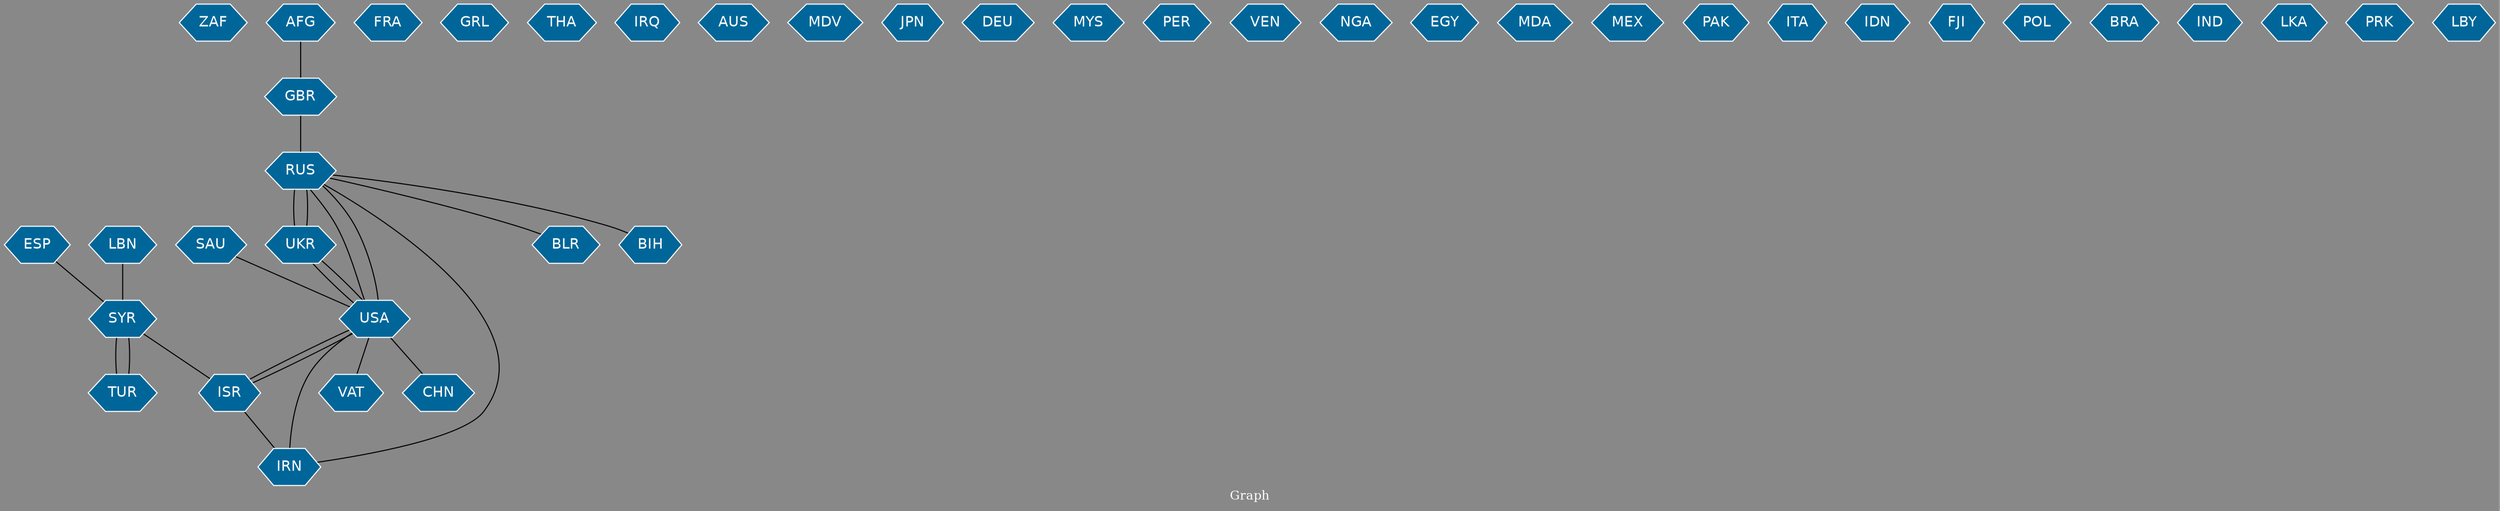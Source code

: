 // Countries together in item graph
graph {
	graph [bgcolor="#888888" fontcolor=white fontsize=12 label="Graph" outputorder=edgesfirst overlap=prism]
	node [color=white fillcolor="#006699" fontcolor=white fontname=Helvetica shape=hexagon style=filled]
	edge [arrowhead=open color=black fontcolor=white fontname=Courier fontsize=12]
		ZAF [label=ZAF]
		RUS [label=RUS]
		GBR [label=GBR]
		FRA [label=FRA]
		GRL [label=GRL]
		UKR [label=UKR]
		USA [label=USA]
		IRN [label=IRN]
		THA [label=THA]
		SYR [label=SYR]
		IRQ [label=IRQ]
		TUR [label=TUR]
		VAT [label=VAT]
		ISR [label=ISR]
		CHN [label=CHN]
		ESP [label=ESP]
		AUS [label=AUS]
		SAU [label=SAU]
		MDV [label=MDV]
		AFG [label=AFG]
		JPN [label=JPN]
		DEU [label=DEU]
		MYS [label=MYS]
		PER [label=PER]
		VEN [label=VEN]
		NGA [label=NGA]
		EGY [label=EGY]
		MDA [label=MDA]
		MEX [label=MEX]
		BLR [label=BLR]
		PAK [label=PAK]
		LBN [label=LBN]
		ITA [label=ITA]
		IDN [label=IDN]
		BIH [label=BIH]
		FJI [label=FJI]
		POL [label=POL]
		BRA [label=BRA]
		IND [label=IND]
		LKA [label=LKA]
		PRK [label=PRK]
		LBY [label=LBY]
			USA -- ISR [weight=1]
			TUR -- SYR [weight=1]
			SYR -- TUR [weight=1]
			UKR -- RUS [weight=16]
			ESP -- SYR [weight=1]
			USA -- VAT [weight=2]
			ISR -- USA [weight=1]
			AFG -- GBR [weight=1]
			SYR -- ISR [weight=1]
			RUS -- USA [weight=9]
			ISR -- IRN [weight=1]
			LBN -- SYR [weight=1]
			UKR -- USA [weight=5]
			RUS -- UKR [weight=15]
			USA -- RUS [weight=8]
			RUS -- BLR [weight=1]
			RUS -- IRN [weight=1]
			USA -- CHN [weight=1]
			GBR -- RUS [weight=1]
			RUS -- BIH [weight=1]
			USA -- UKR [weight=1]
			USA -- IRN [weight=1]
			SAU -- USA [weight=1]
}